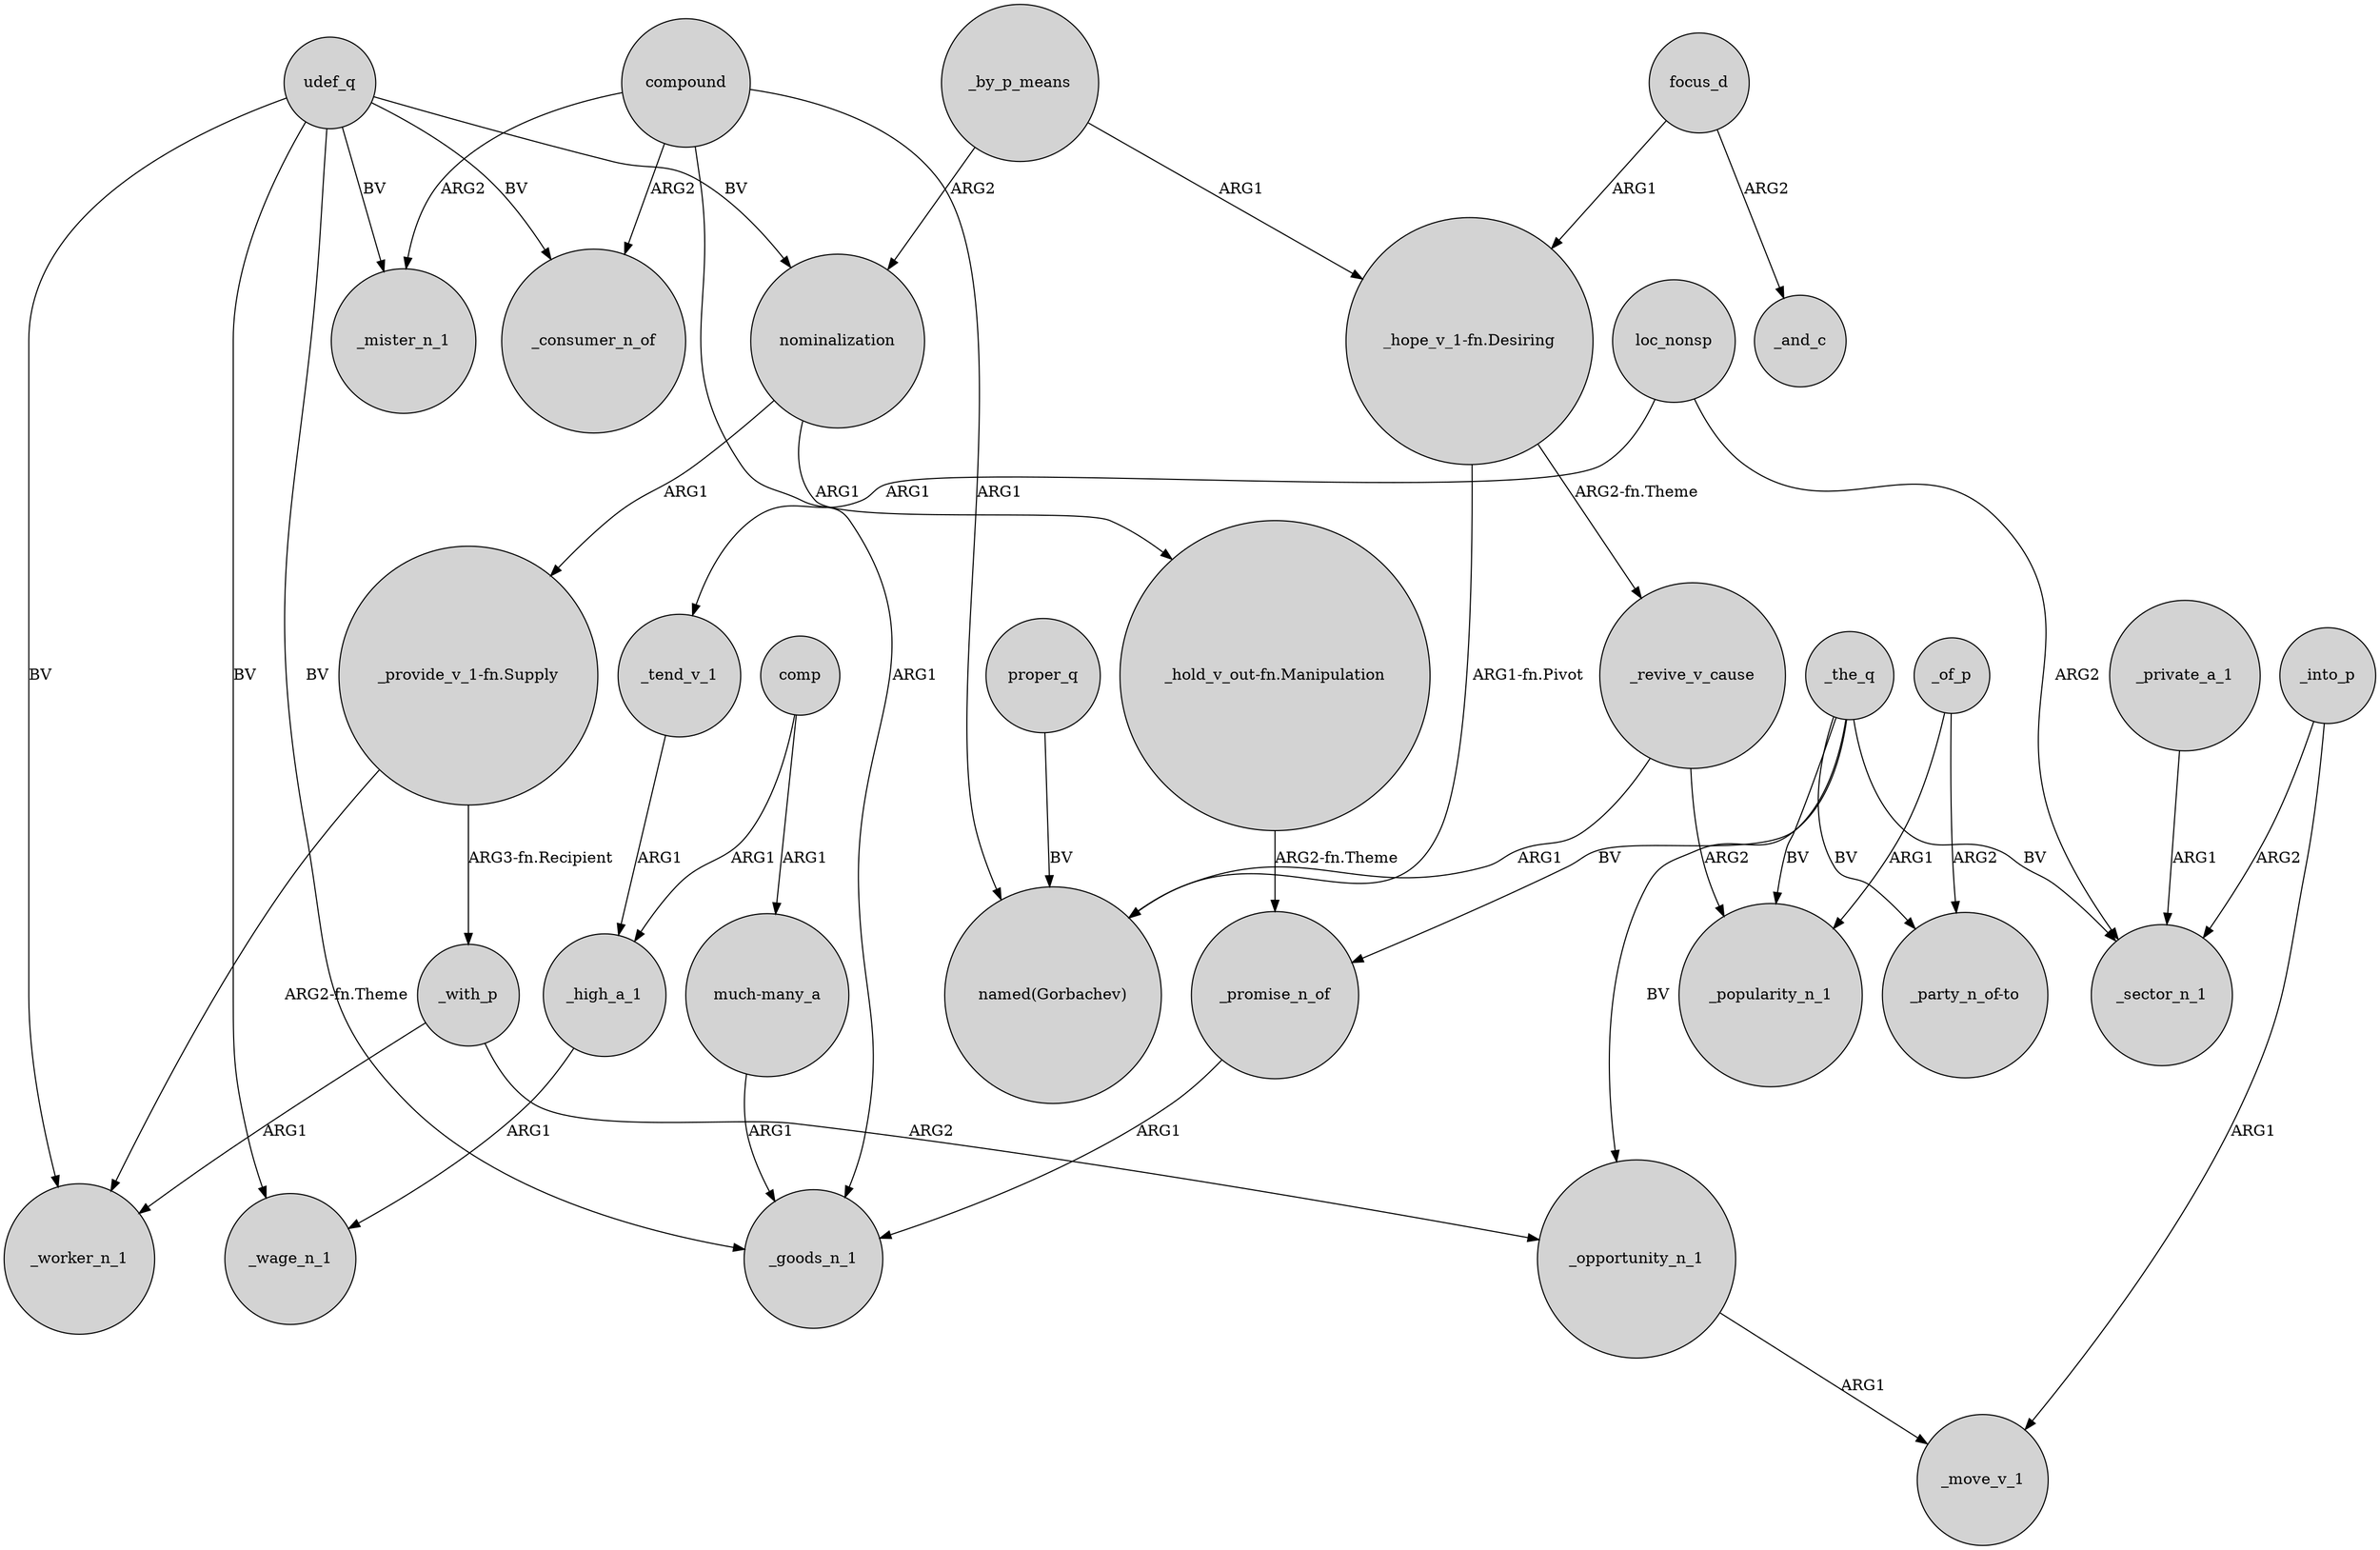 digraph {
	node [shape=circle style=filled]
	_by_p_means -> nominalization [label=ARG2]
	"much-many_a" -> _goods_n_1 [label=ARG1]
	udef_q -> _wage_n_1 [label=BV]
	_revive_v_cause -> _popularity_n_1 [label=ARG2]
	compound -> _mister_n_1 [label=ARG2]
	udef_q -> _worker_n_1 [label=BV]
	_high_a_1 -> _wage_n_1 [label=ARG1]
	udef_q -> _mister_n_1 [label=BV]
	_of_p -> _popularity_n_1 [label=ARG1]
	"_hope_v_1-fn.Desiring" -> _revive_v_cause [label="ARG2-fn.Theme"]
	"_provide_v_1-fn.Supply" -> _with_p [label="ARG3-fn.Recipient"]
	comp -> _high_a_1 [label=ARG1]
	nominalization -> "_provide_v_1-fn.Supply" [label=ARG1]
	compound -> "named(Gorbachev)" [label=ARG1]
	focus_d -> "_hope_v_1-fn.Desiring" [label=ARG1]
	_by_p_means -> "_hope_v_1-fn.Desiring" [label=ARG1]
	focus_d -> _and_c [label=ARG2]
	"_provide_v_1-fn.Supply" -> _worker_n_1 [label="ARG2-fn.Theme"]
	_opportunity_n_1 -> _move_v_1 [label=ARG1]
	_the_q -> _popularity_n_1 [label=BV]
	loc_nonsp -> _sector_n_1 [label=ARG2]
	"_hope_v_1-fn.Desiring" -> "named(Gorbachev)" [label="ARG1-fn.Pivot"]
	loc_nonsp -> _tend_v_1 [label=ARG1]
	_the_q -> _promise_n_of [label=BV]
	comp -> "much-many_a" [label=ARG1]
	_revive_v_cause -> "named(Gorbachev)" [label=ARG1]
	compound -> _goods_n_1 [label=ARG1]
	udef_q -> _goods_n_1 [label=BV]
	_with_p -> _worker_n_1 [label=ARG1]
	_the_q -> _opportunity_n_1 [label=BV]
	udef_q -> _consumer_n_of [label=BV]
	udef_q -> nominalization [label=BV]
	_private_a_1 -> _sector_n_1 [label=ARG1]
	_into_p -> _sector_n_1 [label=ARG2]
	_with_p -> _opportunity_n_1 [label=ARG2]
	compound -> _consumer_n_of [label=ARG2]
	_tend_v_1 -> _high_a_1 [label=ARG1]
	_promise_n_of -> _goods_n_1 [label=ARG1]
	"_hold_v_out-fn.Manipulation" -> _promise_n_of [label="ARG2-fn.Theme"]
	nominalization -> "_hold_v_out-fn.Manipulation" [label=ARG1]
	_into_p -> _move_v_1 [label=ARG1]
	proper_q -> "named(Gorbachev)" [label=BV]
	_the_q -> "_party_n_of-to" [label=BV]
	_the_q -> _sector_n_1 [label=BV]
	_of_p -> "_party_n_of-to" [label=ARG2]
}
